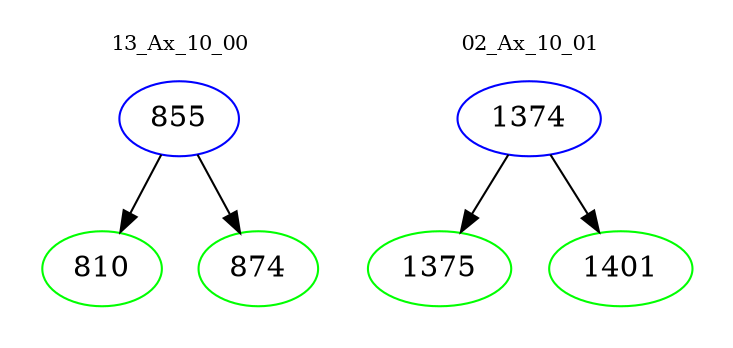 digraph{
subgraph cluster_0 {
color = white
label = "13_Ax_10_00";
fontsize=10;
T0_855 [label="855", color="blue"]
T0_855 -> T0_810 [color="black"]
T0_810 [label="810", color="green"]
T0_855 -> T0_874 [color="black"]
T0_874 [label="874", color="green"]
}
subgraph cluster_1 {
color = white
label = "02_Ax_10_01";
fontsize=10;
T1_1374 [label="1374", color="blue"]
T1_1374 -> T1_1375 [color="black"]
T1_1375 [label="1375", color="green"]
T1_1374 -> T1_1401 [color="black"]
T1_1401 [label="1401", color="green"]
}
}
